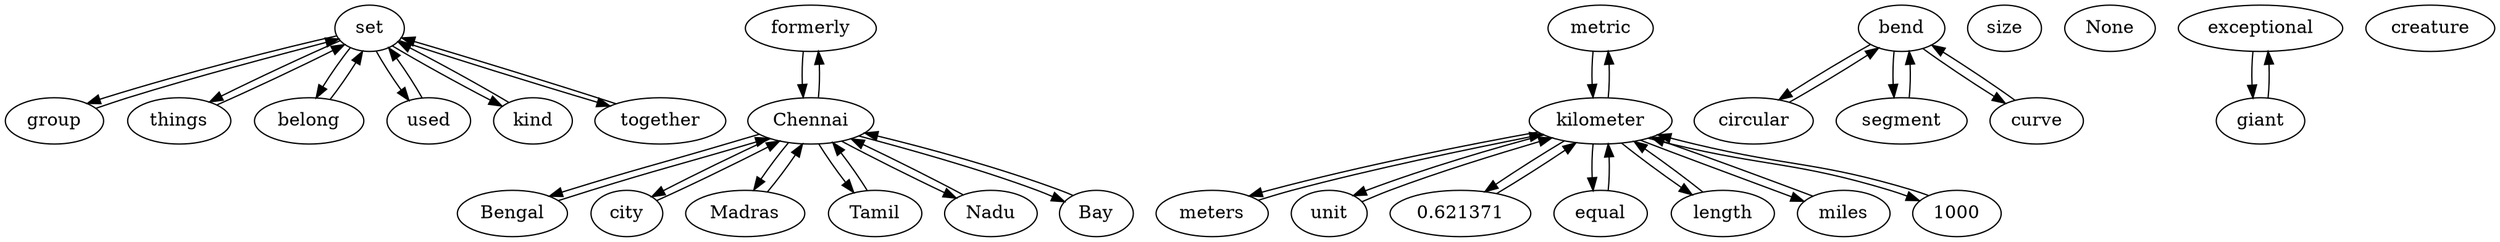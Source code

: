 strict digraph G {
set;
formerly;
metric;
Bengal;
meters;
bend;
unit;
size;
city;
"0.621371";
Chennai;
group;
Madras;
things;
belong;
kilometer;
Tamil;
Nadu;
circular;
None;
used;
exceptional;
giant;
Bay;
segment;
kind;
curve;
equal;
together;
length;
miles;
creature;
1000;
set -> kind;
set -> used;
set -> group;
set -> things;
set -> belong;
set -> together;
formerly -> Chennai;
metric -> kilometer;
Bengal -> Chennai;
meters -> kilometer;
bend -> curve;
bend -> segment;
bend -> circular;
unit -> kilometer;
city -> Chennai;
"0.621371" -> kilometer;
Chennai -> city;
Chennai -> Madras;
Chennai -> formerly;
Chennai -> Bengal;
Chennai -> Bay;
Chennai -> Tamil;
Chennai -> Nadu;
group -> set;
Madras -> Chennai;
things -> set;
belong -> set;
kilometer -> "0.621371";
kilometer -> metric;
kilometer -> equal;
kilometer -> length;
kilometer -> miles;
kilometer -> meters;
kilometer -> unit;
kilometer -> 1000;
Tamil -> Chennai;
Nadu -> Chennai;
circular -> bend;
used -> set;
exceptional -> giant;
giant -> exceptional;
Bay -> Chennai;
segment -> bend;
kind -> set;
curve -> bend;
equal -> kilometer;
together -> set;
length -> kilometer;
miles -> kilometer;
1000 -> kilometer;
}
